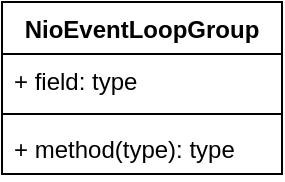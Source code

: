 <mxfile version="13.6.2" type="device"><diagram id="HaMZKZtogkuRof1x-m07" name="第 1 页"><mxGraphModel dx="946" dy="595" grid="1" gridSize="10" guides="1" tooltips="1" connect="1" arrows="1" fold="1" page="1" pageScale="1" pageWidth="3300" pageHeight="4681" math="0" shadow="0"><root><mxCell id="0"/><mxCell id="1" parent="0"/><mxCell id="ohNDBv3ORhw2mvgz3B_3-1" value="NioEventLoopGroup" style="swimlane;fontStyle=1;align=center;verticalAlign=top;childLayout=stackLayout;horizontal=1;startSize=26;horizontalStack=0;resizeParent=1;resizeParentMax=0;resizeLast=0;collapsible=1;marginBottom=0;fillColor=#FFFFFF;" vertex="1" parent="1"><mxGeometry x="1060" y="620" width="140" height="86" as="geometry"/></mxCell><mxCell id="ohNDBv3ORhw2mvgz3B_3-2" value="+ field: type" style="text;strokeColor=none;fillColor=none;align=left;verticalAlign=top;spacingLeft=4;spacingRight=4;overflow=hidden;rotatable=0;points=[[0,0.5],[1,0.5]];portConstraint=eastwest;" vertex="1" parent="ohNDBv3ORhw2mvgz3B_3-1"><mxGeometry y="26" width="140" height="26" as="geometry"/></mxCell><mxCell id="ohNDBv3ORhw2mvgz3B_3-3" value="" style="line;strokeWidth=1;fillColor=none;align=left;verticalAlign=middle;spacingTop=-1;spacingLeft=3;spacingRight=3;rotatable=0;labelPosition=right;points=[];portConstraint=eastwest;" vertex="1" parent="ohNDBv3ORhw2mvgz3B_3-1"><mxGeometry y="52" width="140" height="8" as="geometry"/></mxCell><mxCell id="ohNDBv3ORhw2mvgz3B_3-4" value="+ method(type): type" style="text;strokeColor=none;fillColor=none;align=left;verticalAlign=top;spacingLeft=4;spacingRight=4;overflow=hidden;rotatable=0;points=[[0,0.5],[1,0.5]];portConstraint=eastwest;" vertex="1" parent="ohNDBv3ORhw2mvgz3B_3-1"><mxGeometry y="60" width="140" height="26" as="geometry"/></mxCell></root></mxGraphModel></diagram></mxfile>